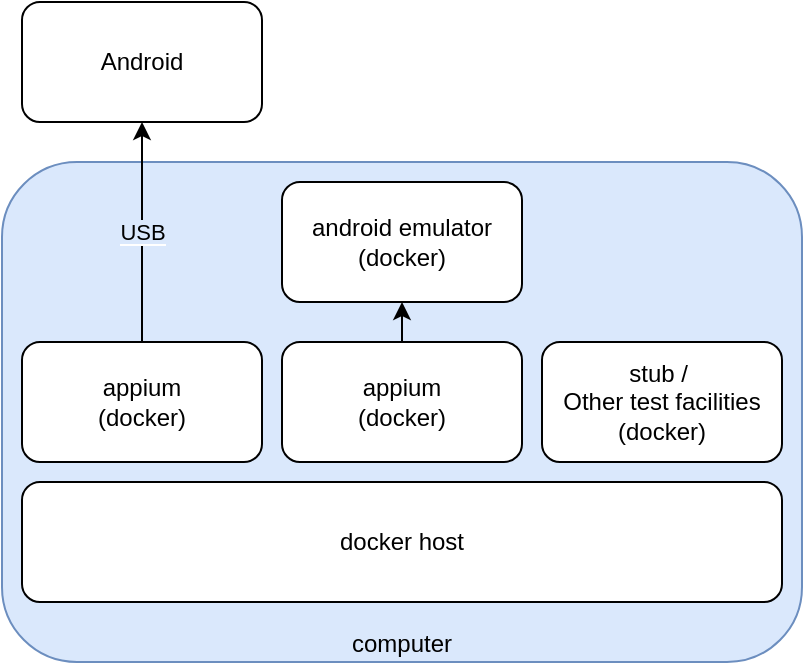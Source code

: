 <mxfile>
    <diagram id="q9AueTliSKC_COEnN2KO" name="Page-1">
        <mxGraphModel dx="517" dy="382" grid="1" gridSize="10" guides="1" tooltips="1" connect="1" arrows="1" fold="1" page="1" pageScale="1" pageWidth="850" pageHeight="1100" math="0" shadow="0">
            <root>
                <mxCell id="0"/>
                <mxCell id="1" parent="0"/>
                <mxCell id="8" value="computer" style="rounded=1;whiteSpace=wrap;html=1;fillColor=#dae8fc;strokeColor=#6c8ebf;verticalAlign=bottom;" parent="1" vertex="1">
                    <mxGeometry x="250" y="290" width="400" height="250" as="geometry"/>
                </mxCell>
                <mxCell id="2" value="appium&lt;br&gt;(docker)" style="rounded=1;whiteSpace=wrap;html=1;" parent="1" vertex="1">
                    <mxGeometry x="260" y="380" width="120" height="60" as="geometry"/>
                </mxCell>
                <mxCell id="3" value="docker host" style="rounded=1;whiteSpace=wrap;html=1;" parent="1" vertex="1">
                    <mxGeometry x="260" y="450" width="380" height="60" as="geometry"/>
                </mxCell>
                <mxCell id="4" value="appium&lt;br style=&quot;border-color: var(--border-color);&quot;&gt;(docker)" style="rounded=1;whiteSpace=wrap;html=1;" parent="1" vertex="1">
                    <mxGeometry x="390" y="380" width="120" height="60" as="geometry"/>
                </mxCell>
                <mxCell id="5" value="stub /&amp;nbsp;&lt;br&gt;Other test facilities&lt;br&gt;(docker)" style="rounded=1;whiteSpace=wrap;html=1;" parent="1" vertex="1">
                    <mxGeometry x="520" y="380" width="120" height="60" as="geometry"/>
                </mxCell>
                <mxCell id="6" value="Android" style="rounded=1;whiteSpace=wrap;html=1;" parent="1" vertex="1">
                    <mxGeometry x="260" y="210" width="120" height="60" as="geometry"/>
                </mxCell>
                <mxCell id="7" value="&lt;span style=&quot;background-color: rgb(218, 232, 252);&quot;&gt;USB&lt;/span&gt;" style="endArrow=classic;html=1;exitX=0.5;exitY=0;exitDx=0;exitDy=0;entryX=0.5;entryY=1;entryDx=0;entryDy=0;fillColor=#f5f5f5;strokeColor=default;" parent="1" source="2" target="6" edge="1">
                    <mxGeometry width="50" height="50" relative="1" as="geometry">
                        <mxPoint x="470" y="400" as="sourcePoint"/>
                        <mxPoint x="520" y="350" as="targetPoint"/>
                    </mxGeometry>
                </mxCell>
                <mxCell id="9" value="android emulator&lt;br&gt;(docker)" style="rounded=1;whiteSpace=wrap;html=1;" parent="1" vertex="1">
                    <mxGeometry x="390" y="300" width="120" height="60" as="geometry"/>
                </mxCell>
                <mxCell id="10" value="" style="endArrow=classic;html=1;exitX=0.5;exitY=0;exitDx=0;exitDy=0;entryX=0.5;entryY=1;entryDx=0;entryDy=0;" parent="1" source="4" target="9" edge="1">
                    <mxGeometry width="50" height="50" relative="1" as="geometry">
                        <mxPoint x="330.0" y="390" as="sourcePoint"/>
                        <mxPoint x="330.0" y="280" as="targetPoint"/>
                        <Array as="points">
                            <mxPoint x="450" y="370"/>
                        </Array>
                    </mxGeometry>
                </mxCell>
            </root>
        </mxGraphModel>
    </diagram>
</mxfile>